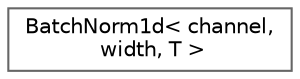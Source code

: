 digraph "Graphical Class Hierarchy"
{
 // LATEX_PDF_SIZE
  bgcolor="transparent";
  edge [fontname=Helvetica,fontsize=10,labelfontname=Helvetica,labelfontsize=10];
  node [fontname=Helvetica,fontsize=10,shape=box,height=0.2,width=0.4];
  rankdir="LR";
  Node0 [id="Node000000",label="BatchNorm1d\< channel,\l width, T \>",height=0.2,width=0.4,color="grey40", fillcolor="white", style="filled",URL="$class_batch_norm1d.html",tooltip="Batch Normalization 1d."];
}
